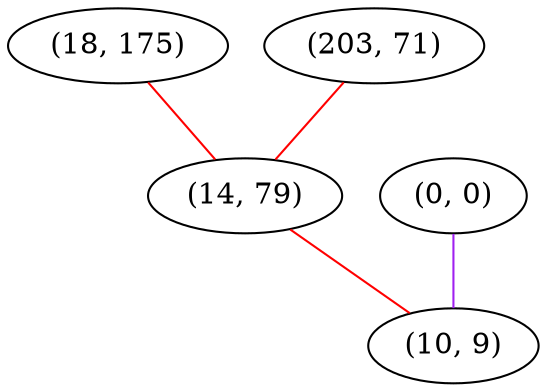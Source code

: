 graph "" {
"(18, 175)";
"(203, 71)";
"(0, 0)";
"(14, 79)";
"(10, 9)";
"(18, 175)" -- "(14, 79)"  [color=red, key=0, weight=1];
"(203, 71)" -- "(14, 79)"  [color=red, key=0, weight=1];
"(0, 0)" -- "(10, 9)"  [color=purple, key=0, weight=4];
"(14, 79)" -- "(10, 9)"  [color=red, key=0, weight=1];
}
